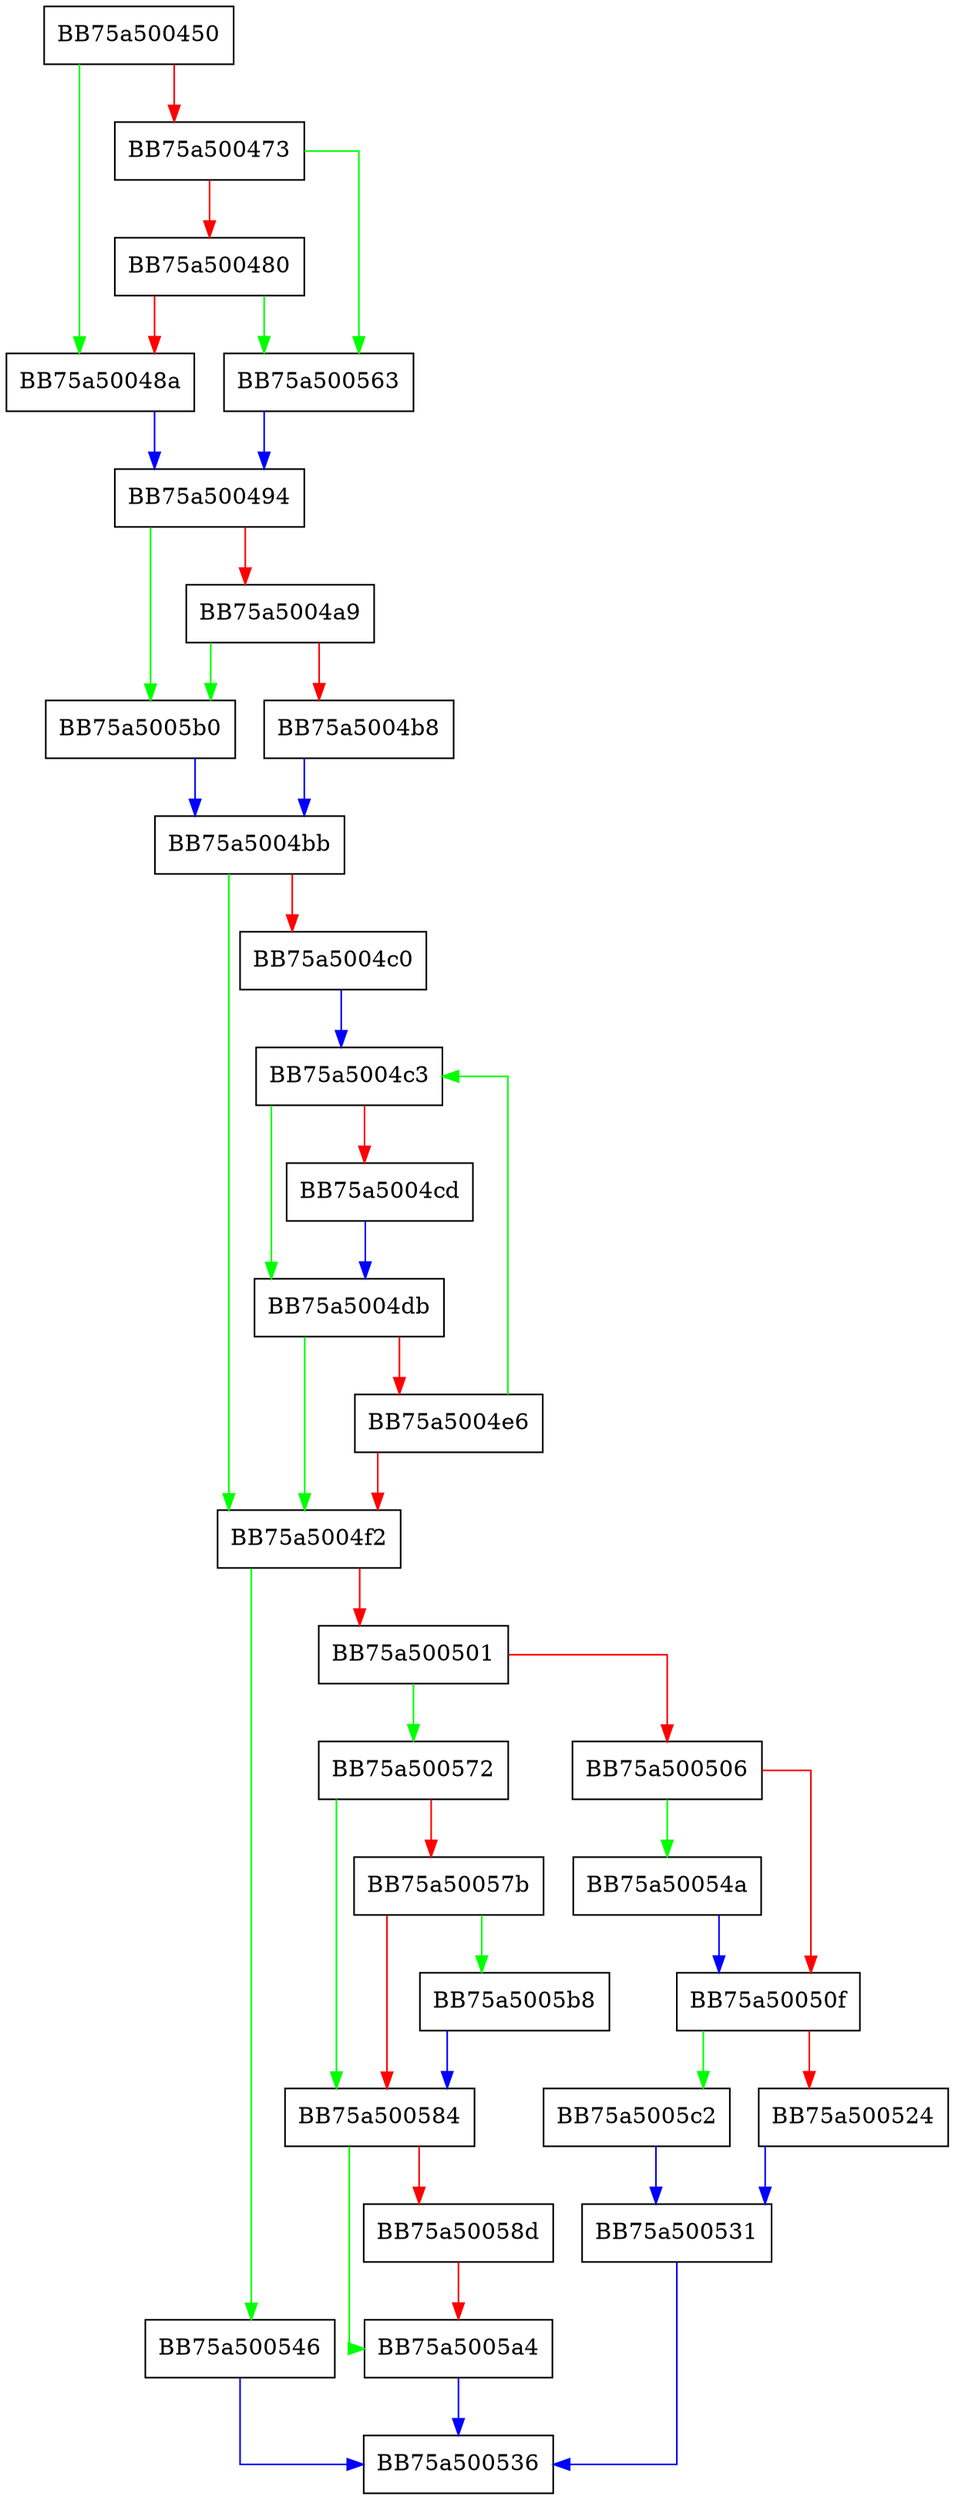 digraph match_set_repeat {
  node [shape="box"];
  graph [splines=ortho];
  BB75a500450 -> BB75a50048a [color="green"];
  BB75a500450 -> BB75a500473 [color="red"];
  BB75a500473 -> BB75a500563 [color="green"];
  BB75a500473 -> BB75a500480 [color="red"];
  BB75a500480 -> BB75a500563 [color="green"];
  BB75a500480 -> BB75a50048a [color="red"];
  BB75a50048a -> BB75a500494 [color="blue"];
  BB75a500494 -> BB75a5005b0 [color="green"];
  BB75a500494 -> BB75a5004a9 [color="red"];
  BB75a5004a9 -> BB75a5005b0 [color="green"];
  BB75a5004a9 -> BB75a5004b8 [color="red"];
  BB75a5004b8 -> BB75a5004bb [color="blue"];
  BB75a5004bb -> BB75a5004f2 [color="green"];
  BB75a5004bb -> BB75a5004c0 [color="red"];
  BB75a5004c0 -> BB75a5004c3 [color="blue"];
  BB75a5004c3 -> BB75a5004db [color="green"];
  BB75a5004c3 -> BB75a5004cd [color="red"];
  BB75a5004cd -> BB75a5004db [color="blue"];
  BB75a5004db -> BB75a5004f2 [color="green"];
  BB75a5004db -> BB75a5004e6 [color="red"];
  BB75a5004e6 -> BB75a5004c3 [color="green"];
  BB75a5004e6 -> BB75a5004f2 [color="red"];
  BB75a5004f2 -> BB75a500546 [color="green"];
  BB75a5004f2 -> BB75a500501 [color="red"];
  BB75a500501 -> BB75a500572 [color="green"];
  BB75a500501 -> BB75a500506 [color="red"];
  BB75a500506 -> BB75a50054a [color="green"];
  BB75a500506 -> BB75a50050f [color="red"];
  BB75a50050f -> BB75a5005c2 [color="green"];
  BB75a50050f -> BB75a500524 [color="red"];
  BB75a500524 -> BB75a500531 [color="blue"];
  BB75a500531 -> BB75a500536 [color="blue"];
  BB75a500546 -> BB75a500536 [color="blue"];
  BB75a50054a -> BB75a50050f [color="blue"];
  BB75a500563 -> BB75a500494 [color="blue"];
  BB75a500572 -> BB75a500584 [color="green"];
  BB75a500572 -> BB75a50057b [color="red"];
  BB75a50057b -> BB75a5005b8 [color="green"];
  BB75a50057b -> BB75a500584 [color="red"];
  BB75a500584 -> BB75a5005a4 [color="green"];
  BB75a500584 -> BB75a50058d [color="red"];
  BB75a50058d -> BB75a5005a4 [color="red"];
  BB75a5005a4 -> BB75a500536 [color="blue"];
  BB75a5005b0 -> BB75a5004bb [color="blue"];
  BB75a5005b8 -> BB75a500584 [color="blue"];
  BB75a5005c2 -> BB75a500531 [color="blue"];
}
